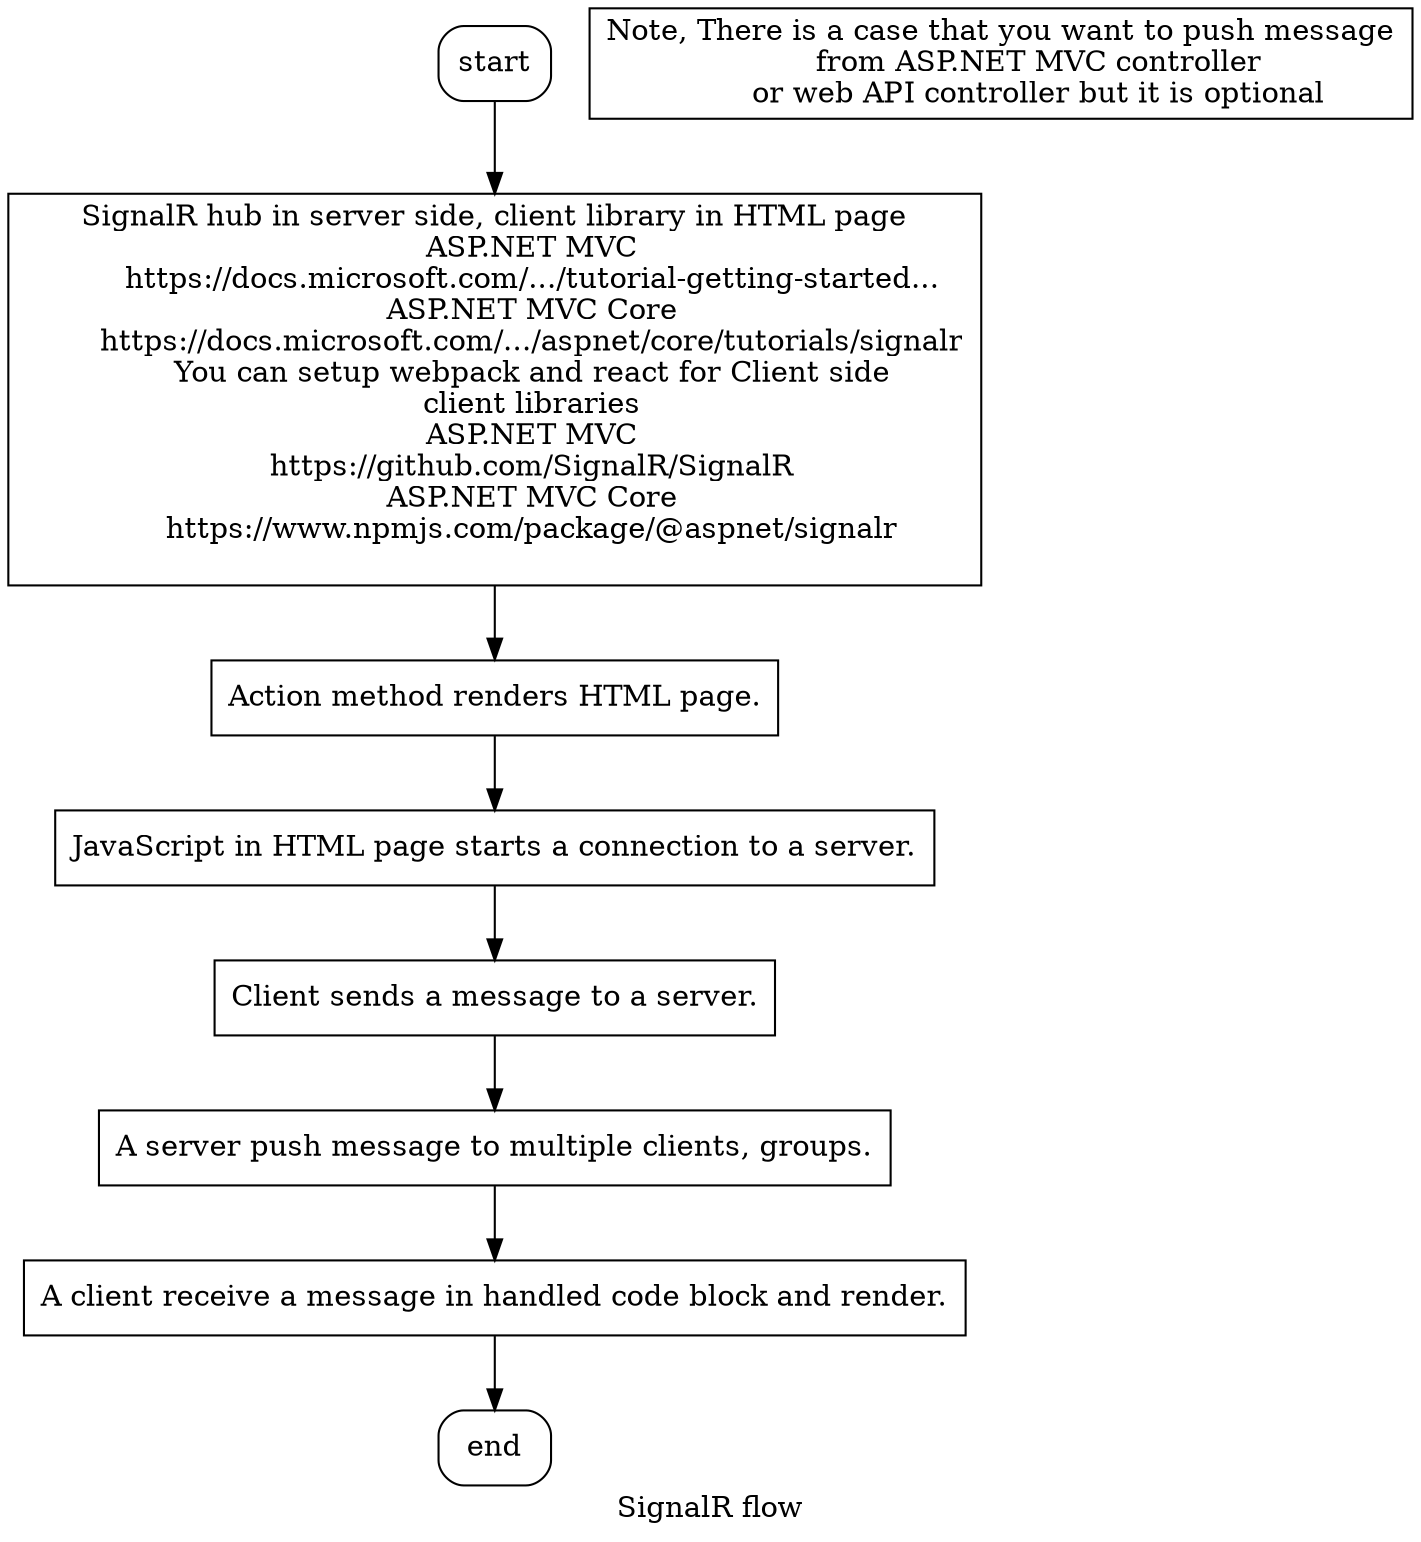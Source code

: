 digraph {
    label="SignalR flow"
    //style the nodes
    start [
        shape="box",
        style=rounded
    ];
    end [
        shape="box",
        style=rounded
    ];
    setup [
        shape="box",
        label="SignalR hub in server side, client library in HTML page
        ASP.NET MVC
        https://docs.microsoft.com/.../tutorial-getting-started...
        ASP.NET MVC Core
        https://docs.microsoft.com/.../aspnet/core/tutorials/signalr
        You can setup webpack and react for Client side
        client libraries
        ASP.NET MVC
        https://github.com/SignalR/SignalR
        ASP.NET MVC Core
        https://www.npmjs.com/package/@aspnet/signalr
        "
    ];
    render_html [
        shape="box",
        label="Action method renders HTML page."
    ];
    make_connection [
        shape="box",
        label="JavaScript in HTML page starts a connection to a server."
    ];
    client_push_to_server [
        shape="box",
        label="Client sends a message to a server."
    ];
    server_to_client [
        shape="box",
        label="A server push message to multiple clients, groups."
    ];
    client_receive_message [
        shape="box",
        label="A client receive a message in handled code block and render."
    ];
    push_to_client_from_controller [
        shape="box",
        label="Note, There is a case that you want to push message
        from ASP.NET MVC controller
        or web API controller but it is optional"
    ];

    //make relationship
    start -> setup
    setup -> render_html
    render_html -> make_connection
    make_connection -> client_push_to_server
    client_push_to_server -> server_to_client
    server_to_client -> client_receive_message
    client_receive_message -> end
    push_to_client_from_controller
}